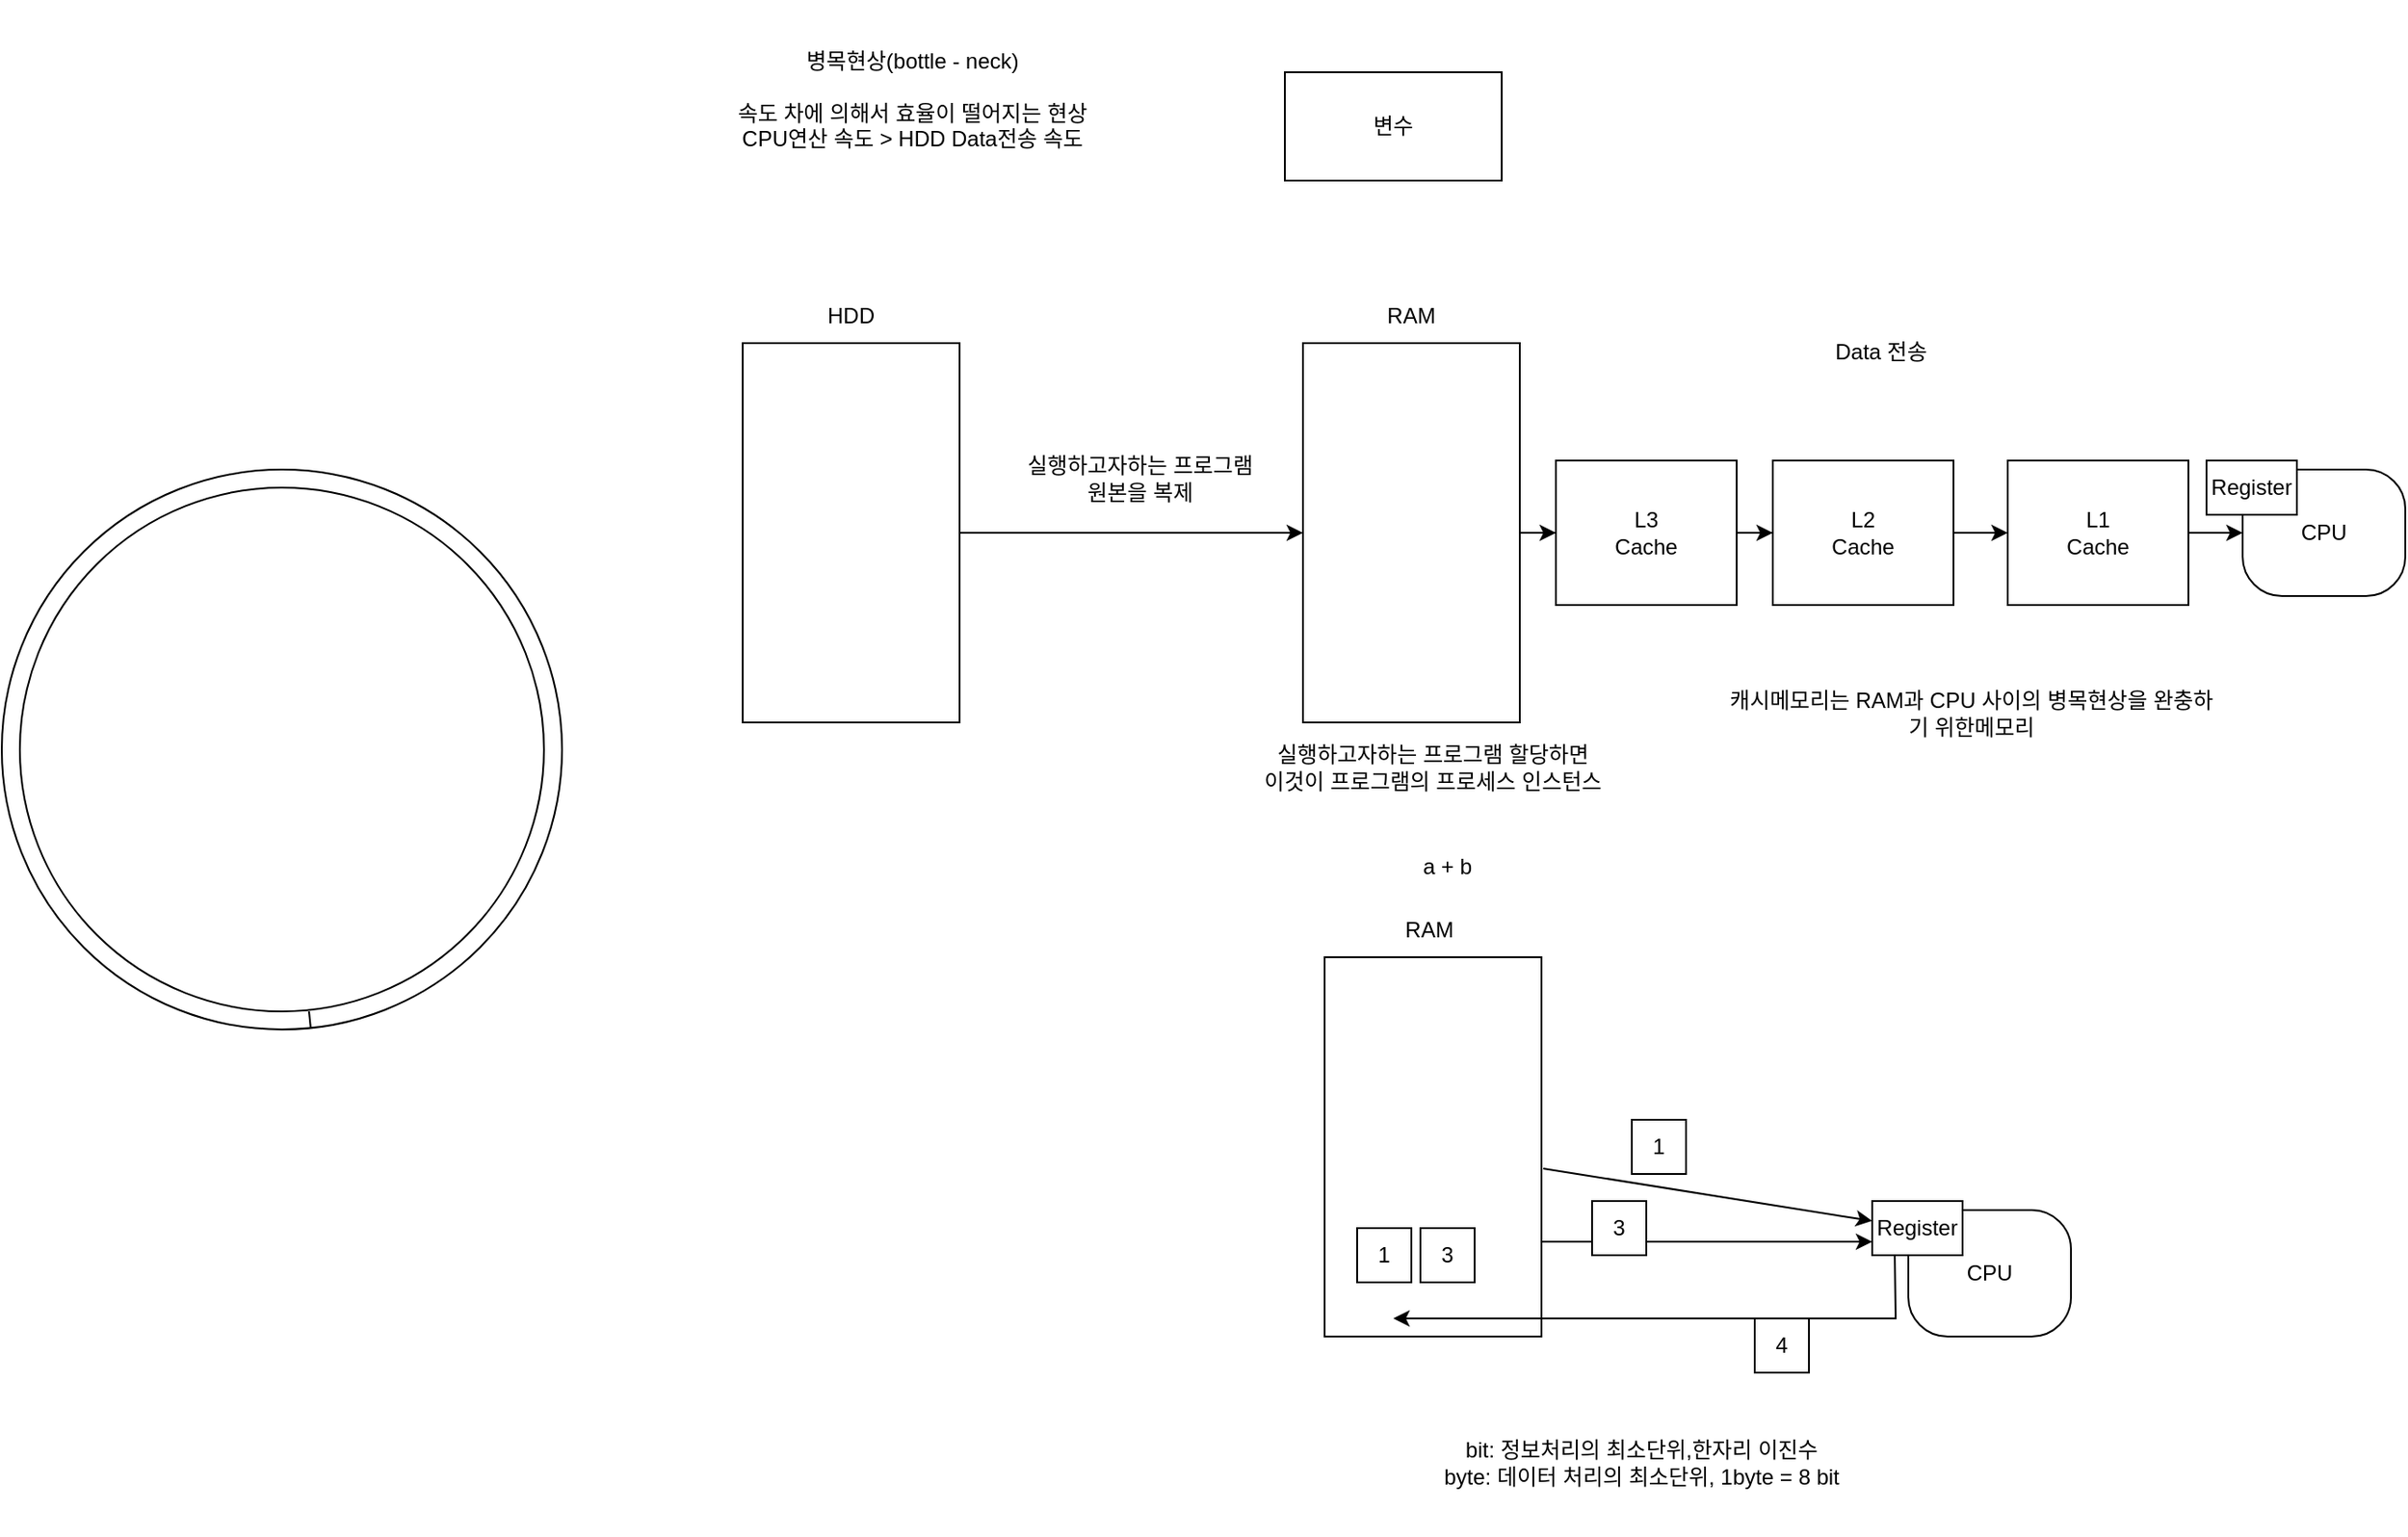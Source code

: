 <mxfile version="21.0.6" type="device"><diagram id="C5RBs43oDa-KdzZeNtuy" name="Page-1"><mxGraphModel dx="2022" dy="663" grid="1" gridSize="10" guides="1" tooltips="1" connect="1" arrows="1" fold="1" page="1" pageScale="1" pageWidth="827" pageHeight="1169" math="0" shadow="0"><root><mxCell id="WIyWlLk6GJQsqaUBKTNV-0"/><mxCell id="WIyWlLk6GJQsqaUBKTNV-1" parent="WIyWlLk6GJQsqaUBKTNV-0"/><mxCell id="_sGzFKnE7pEWT3SOgk5I-1" value="변수" style="rounded=0;whiteSpace=wrap;html=1;" vertex="1" parent="WIyWlLk6GJQsqaUBKTNV-1"><mxGeometry x="620" y="260" width="120" height="60" as="geometry"/></mxCell><mxCell id="_sGzFKnE7pEWT3SOgk5I-4" value="RAM" style="text;html=1;strokeColor=none;fillColor=none;align=center;verticalAlign=middle;whiteSpace=wrap;rounded=0;" vertex="1" parent="WIyWlLk6GJQsqaUBKTNV-1"><mxGeometry x="660" y="380" width="60" height="30" as="geometry"/></mxCell><mxCell id="_sGzFKnE7pEWT3SOgk5I-5" value="" style="rounded=0;whiteSpace=wrap;html=1;" vertex="1" parent="WIyWlLk6GJQsqaUBKTNV-1"><mxGeometry x="320" y="410" width="120" height="210" as="geometry"/></mxCell><mxCell id="_sGzFKnE7pEWT3SOgk5I-6" value="HDD" style="text;html=1;strokeColor=none;fillColor=none;align=center;verticalAlign=middle;whiteSpace=wrap;rounded=0;" vertex="1" parent="WIyWlLk6GJQsqaUBKTNV-1"><mxGeometry x="320" y="380" width="120" height="30" as="geometry"/></mxCell><mxCell id="_sGzFKnE7pEWT3SOgk5I-9" value="" style="ellipse;whiteSpace=wrap;html=1;aspect=fixed;" vertex="1" parent="WIyWlLk6GJQsqaUBKTNV-1"><mxGeometry x="-90" y="480" width="310" height="310" as="geometry"/></mxCell><mxCell id="_sGzFKnE7pEWT3SOgk5I-10" value="" style="ellipse;whiteSpace=wrap;html=1;aspect=fixed;" vertex="1" parent="WIyWlLk6GJQsqaUBKTNV-1"><mxGeometry x="-80" y="490" width="290" height="290" as="geometry"/></mxCell><mxCell id="_sGzFKnE7pEWT3SOgk5I-11" value="CPU" style="rounded=1;whiteSpace=wrap;html=1;arcSize=31;" vertex="1" parent="WIyWlLk6GJQsqaUBKTNV-1"><mxGeometry x="1150" y="480" width="90" height="70" as="geometry"/></mxCell><mxCell id="_sGzFKnE7pEWT3SOgk5I-13" value="" style="endArrow=none;html=1;rounded=0;" edge="1" parent="WIyWlLk6GJQsqaUBKTNV-1" target="_sGzFKnE7pEWT3SOgk5I-9"><mxGeometry width="50" height="50" relative="1" as="geometry"><mxPoint x="80" y="780" as="sourcePoint"/><mxPoint x="120" y="630" as="targetPoint"/></mxGeometry></mxCell><mxCell id="_sGzFKnE7pEWT3SOgk5I-14" value="" style="endArrow=classic;html=1;rounded=0;entryX=0;entryY=0.5;entryDx=0;entryDy=0;" edge="1" parent="WIyWlLk6GJQsqaUBKTNV-1" source="_sGzFKnE7pEWT3SOgk5I-5" target="_sGzFKnE7pEWT3SOgk5I-18"><mxGeometry width="50" height="50" relative="1" as="geometry"><mxPoint x="470" y="450" as="sourcePoint"/><mxPoint x="520" y="400" as="targetPoint"/></mxGeometry></mxCell><mxCell id="_sGzFKnE7pEWT3SOgk5I-15" value="Register" style="rounded=0;whiteSpace=wrap;html=1;" vertex="1" parent="WIyWlLk6GJQsqaUBKTNV-1"><mxGeometry x="1130" y="475" width="50" height="30" as="geometry"/></mxCell><mxCell id="_sGzFKnE7pEWT3SOgk5I-16" value="Data 전송" style="text;html=1;strokeColor=none;fillColor=none;align=center;verticalAlign=middle;whiteSpace=wrap;rounded=0;" vertex="1" parent="WIyWlLk6GJQsqaUBKTNV-1"><mxGeometry x="910" y="400" width="80" height="30" as="geometry"/></mxCell><mxCell id="_sGzFKnE7pEWT3SOgk5I-17" value="병목현상(bottle - neck)&lt;br&gt;&lt;br&gt;속도 차에 의해서 효율이 떨어지는 현상&lt;br&gt;CPU연산 속도 &amp;gt; HDD Data전송 속도" style="text;html=1;strokeColor=none;fillColor=none;align=center;verticalAlign=middle;whiteSpace=wrap;rounded=0;" vertex="1" parent="WIyWlLk6GJQsqaUBKTNV-1"><mxGeometry x="289" y="220" width="250" height="110" as="geometry"/></mxCell><mxCell id="_sGzFKnE7pEWT3SOgk5I-34" value="" style="edgeStyle=orthogonalEdgeStyle;rounded=0;orthogonalLoop=1;jettySize=auto;html=1;" edge="1" parent="WIyWlLk6GJQsqaUBKTNV-1" source="_sGzFKnE7pEWT3SOgk5I-18" target="_sGzFKnE7pEWT3SOgk5I-25"><mxGeometry relative="1" as="geometry"/></mxCell><mxCell id="_sGzFKnE7pEWT3SOgk5I-18" value="" style="rounded=0;whiteSpace=wrap;html=1;" vertex="1" parent="WIyWlLk6GJQsqaUBKTNV-1"><mxGeometry x="630" y="410" width="120" height="210" as="geometry"/></mxCell><mxCell id="_sGzFKnE7pEWT3SOgk5I-21" value="실행하고자하는 프로그램 원본을 복제" style="text;html=1;strokeColor=none;fillColor=none;align=center;verticalAlign=middle;whiteSpace=wrap;rounded=0;" vertex="1" parent="WIyWlLk6GJQsqaUBKTNV-1"><mxGeometry x="470" y="470" width="140" height="30" as="geometry"/></mxCell><mxCell id="_sGzFKnE7pEWT3SOgk5I-22" value="실행하고자하는 프로그램 할당하면&lt;br&gt;이것이 프로그램의 프로세스 인스턴스" style="text;html=1;strokeColor=none;fillColor=none;align=center;verticalAlign=middle;whiteSpace=wrap;rounded=0;" vertex="1" parent="WIyWlLk6GJQsqaUBKTNV-1"><mxGeometry x="592" y="630" width="220" height="30" as="geometry"/></mxCell><mxCell id="_sGzFKnE7pEWT3SOgk5I-30" value="" style="edgeStyle=orthogonalEdgeStyle;rounded=0;orthogonalLoop=1;jettySize=auto;html=1;" edge="1" parent="WIyWlLk6GJQsqaUBKTNV-1" source="_sGzFKnE7pEWT3SOgk5I-25" target="_sGzFKnE7pEWT3SOgk5I-26"><mxGeometry relative="1" as="geometry"/></mxCell><mxCell id="_sGzFKnE7pEWT3SOgk5I-25" value="L3&lt;br&gt;Cache" style="rounded=0;whiteSpace=wrap;html=1;" vertex="1" parent="WIyWlLk6GJQsqaUBKTNV-1"><mxGeometry x="770" y="475" width="100" height="80" as="geometry"/></mxCell><mxCell id="_sGzFKnE7pEWT3SOgk5I-31" value="" style="edgeStyle=orthogonalEdgeStyle;rounded=0;orthogonalLoop=1;jettySize=auto;html=1;" edge="1" parent="WIyWlLk6GJQsqaUBKTNV-1" source="_sGzFKnE7pEWT3SOgk5I-26" target="_sGzFKnE7pEWT3SOgk5I-27"><mxGeometry relative="1" as="geometry"/></mxCell><mxCell id="_sGzFKnE7pEWT3SOgk5I-26" value="L2&lt;br&gt;Cache" style="rounded=0;whiteSpace=wrap;html=1;" vertex="1" parent="WIyWlLk6GJQsqaUBKTNV-1"><mxGeometry x="890" y="475" width="100" height="80" as="geometry"/></mxCell><mxCell id="_sGzFKnE7pEWT3SOgk5I-33" style="edgeStyle=orthogonalEdgeStyle;rounded=0;orthogonalLoop=1;jettySize=auto;html=1;entryX=0;entryY=0.5;entryDx=0;entryDy=0;" edge="1" parent="WIyWlLk6GJQsqaUBKTNV-1" source="_sGzFKnE7pEWT3SOgk5I-27" target="_sGzFKnE7pEWT3SOgk5I-11"><mxGeometry relative="1" as="geometry"/></mxCell><mxCell id="_sGzFKnE7pEWT3SOgk5I-27" value="L1&lt;br&gt;Cache" style="rounded=0;whiteSpace=wrap;html=1;" vertex="1" parent="WIyWlLk6GJQsqaUBKTNV-1"><mxGeometry x="1020" y="475" width="100" height="80" as="geometry"/></mxCell><mxCell id="_sGzFKnE7pEWT3SOgk5I-35" value="캐시메모리는 RAM과 CPU 사이의 병목현상을 완충하기 위한메모리&lt;br&gt;" style="text;html=1;strokeColor=none;fillColor=none;align=center;verticalAlign=middle;whiteSpace=wrap;rounded=0;" vertex="1" parent="WIyWlLk6GJQsqaUBKTNV-1"><mxGeometry x="860" y="570" width="280" height="90" as="geometry"/></mxCell><mxCell id="_sGzFKnE7pEWT3SOgk5I-36" value="a + b" style="text;html=1;strokeColor=none;fillColor=none;align=center;verticalAlign=middle;whiteSpace=wrap;rounded=0;" vertex="1" parent="WIyWlLk6GJQsqaUBKTNV-1"><mxGeometry x="670" y="690" width="80" height="20" as="geometry"/></mxCell><mxCell id="_sGzFKnE7pEWT3SOgk5I-44" style="edgeStyle=orthogonalEdgeStyle;rounded=0;orthogonalLoop=1;jettySize=auto;html=1;entryX=0;entryY=0.75;entryDx=0;entryDy=0;exitX=1;exitY=0.75;exitDx=0;exitDy=0;" edge="1" parent="WIyWlLk6GJQsqaUBKTNV-1" source="_sGzFKnE7pEWT3SOgk5I-37" target="_sGzFKnE7pEWT3SOgk5I-42"><mxGeometry relative="1" as="geometry"/></mxCell><mxCell id="_sGzFKnE7pEWT3SOgk5I-37" value="" style="rounded=0;whiteSpace=wrap;html=1;" vertex="1" parent="WIyWlLk6GJQsqaUBKTNV-1"><mxGeometry x="642" y="750" width="120" height="210" as="geometry"/></mxCell><mxCell id="_sGzFKnE7pEWT3SOgk5I-38" value="RAM" style="text;html=1;strokeColor=none;fillColor=none;align=center;verticalAlign=middle;whiteSpace=wrap;rounded=0;" vertex="1" parent="WIyWlLk6GJQsqaUBKTNV-1"><mxGeometry x="670" y="720" width="60" height="30" as="geometry"/></mxCell><mxCell id="_sGzFKnE7pEWT3SOgk5I-39" value="1" style="rounded=0;whiteSpace=wrap;html=1;" vertex="1" parent="WIyWlLk6GJQsqaUBKTNV-1"><mxGeometry x="660" y="900" width="30" height="30" as="geometry"/></mxCell><mxCell id="_sGzFKnE7pEWT3SOgk5I-40" value="3" style="rounded=0;whiteSpace=wrap;html=1;" vertex="1" parent="WIyWlLk6GJQsqaUBKTNV-1"><mxGeometry x="695" y="900" width="30" height="30" as="geometry"/></mxCell><mxCell id="_sGzFKnE7pEWT3SOgk5I-41" value="CPU" style="rounded=1;whiteSpace=wrap;html=1;arcSize=31;" vertex="1" parent="WIyWlLk6GJQsqaUBKTNV-1"><mxGeometry x="965" y="890" width="90" height="70" as="geometry"/></mxCell><mxCell id="_sGzFKnE7pEWT3SOgk5I-42" value="Register" style="rounded=0;whiteSpace=wrap;html=1;" vertex="1" parent="WIyWlLk6GJQsqaUBKTNV-1"><mxGeometry x="945" y="885" width="50" height="30" as="geometry"/></mxCell><mxCell id="_sGzFKnE7pEWT3SOgk5I-43" value="" style="endArrow=classic;html=1;rounded=0;exitX=1.008;exitY=0.557;exitDx=0;exitDy=0;exitPerimeter=0;" edge="1" parent="WIyWlLk6GJQsqaUBKTNV-1" source="_sGzFKnE7pEWT3SOgk5I-37" target="_sGzFKnE7pEWT3SOgk5I-42"><mxGeometry width="50" height="50" relative="1" as="geometry"><mxPoint x="690" y="700" as="sourcePoint"/><mxPoint x="740" y="650" as="targetPoint"/></mxGeometry></mxCell><mxCell id="_sGzFKnE7pEWT3SOgk5I-45" value="" style="endArrow=classic;html=1;rounded=0;exitX=0.25;exitY=1;exitDx=0;exitDy=0;" edge="1" parent="WIyWlLk6GJQsqaUBKTNV-1" source="_sGzFKnE7pEWT3SOgk5I-42"><mxGeometry width="50" height="50" relative="1" as="geometry"><mxPoint x="940" y="910" as="sourcePoint"/><mxPoint x="680" y="950" as="targetPoint"/><Array as="points"><mxPoint x="958" y="950"/><mxPoint x="920" y="950"/><mxPoint x="760" y="950"/></Array></mxGeometry></mxCell><mxCell id="_sGzFKnE7pEWT3SOgk5I-47" value="4" style="rounded=0;whiteSpace=wrap;html=1;" vertex="1" parent="WIyWlLk6GJQsqaUBKTNV-1"><mxGeometry x="880" y="950" width="30" height="30" as="geometry"/></mxCell><mxCell id="_sGzFKnE7pEWT3SOgk5I-48" value="1" style="rounded=0;whiteSpace=wrap;html=1;" vertex="1" parent="WIyWlLk6GJQsqaUBKTNV-1"><mxGeometry x="812" y="840" width="30" height="30" as="geometry"/></mxCell><mxCell id="_sGzFKnE7pEWT3SOgk5I-49" value="3" style="rounded=0;whiteSpace=wrap;html=1;" vertex="1" parent="WIyWlLk6GJQsqaUBKTNV-1"><mxGeometry x="790" y="885" width="30" height="30" as="geometry"/></mxCell><mxCell id="_sGzFKnE7pEWT3SOgk5I-50" value="bit: 정보처리의 최소단위,한자리 이진수&lt;br&gt;byte: 데이터 처리의 최소단위, 1byte = 8 bit" style="text;html=1;strokeColor=none;fillColor=none;align=center;verticalAlign=middle;whiteSpace=wrap;rounded=0;" vertex="1" parent="WIyWlLk6GJQsqaUBKTNV-1"><mxGeometry x="635" y="990" width="365" height="80" as="geometry"/></mxCell></root></mxGraphModel></diagram></mxfile>